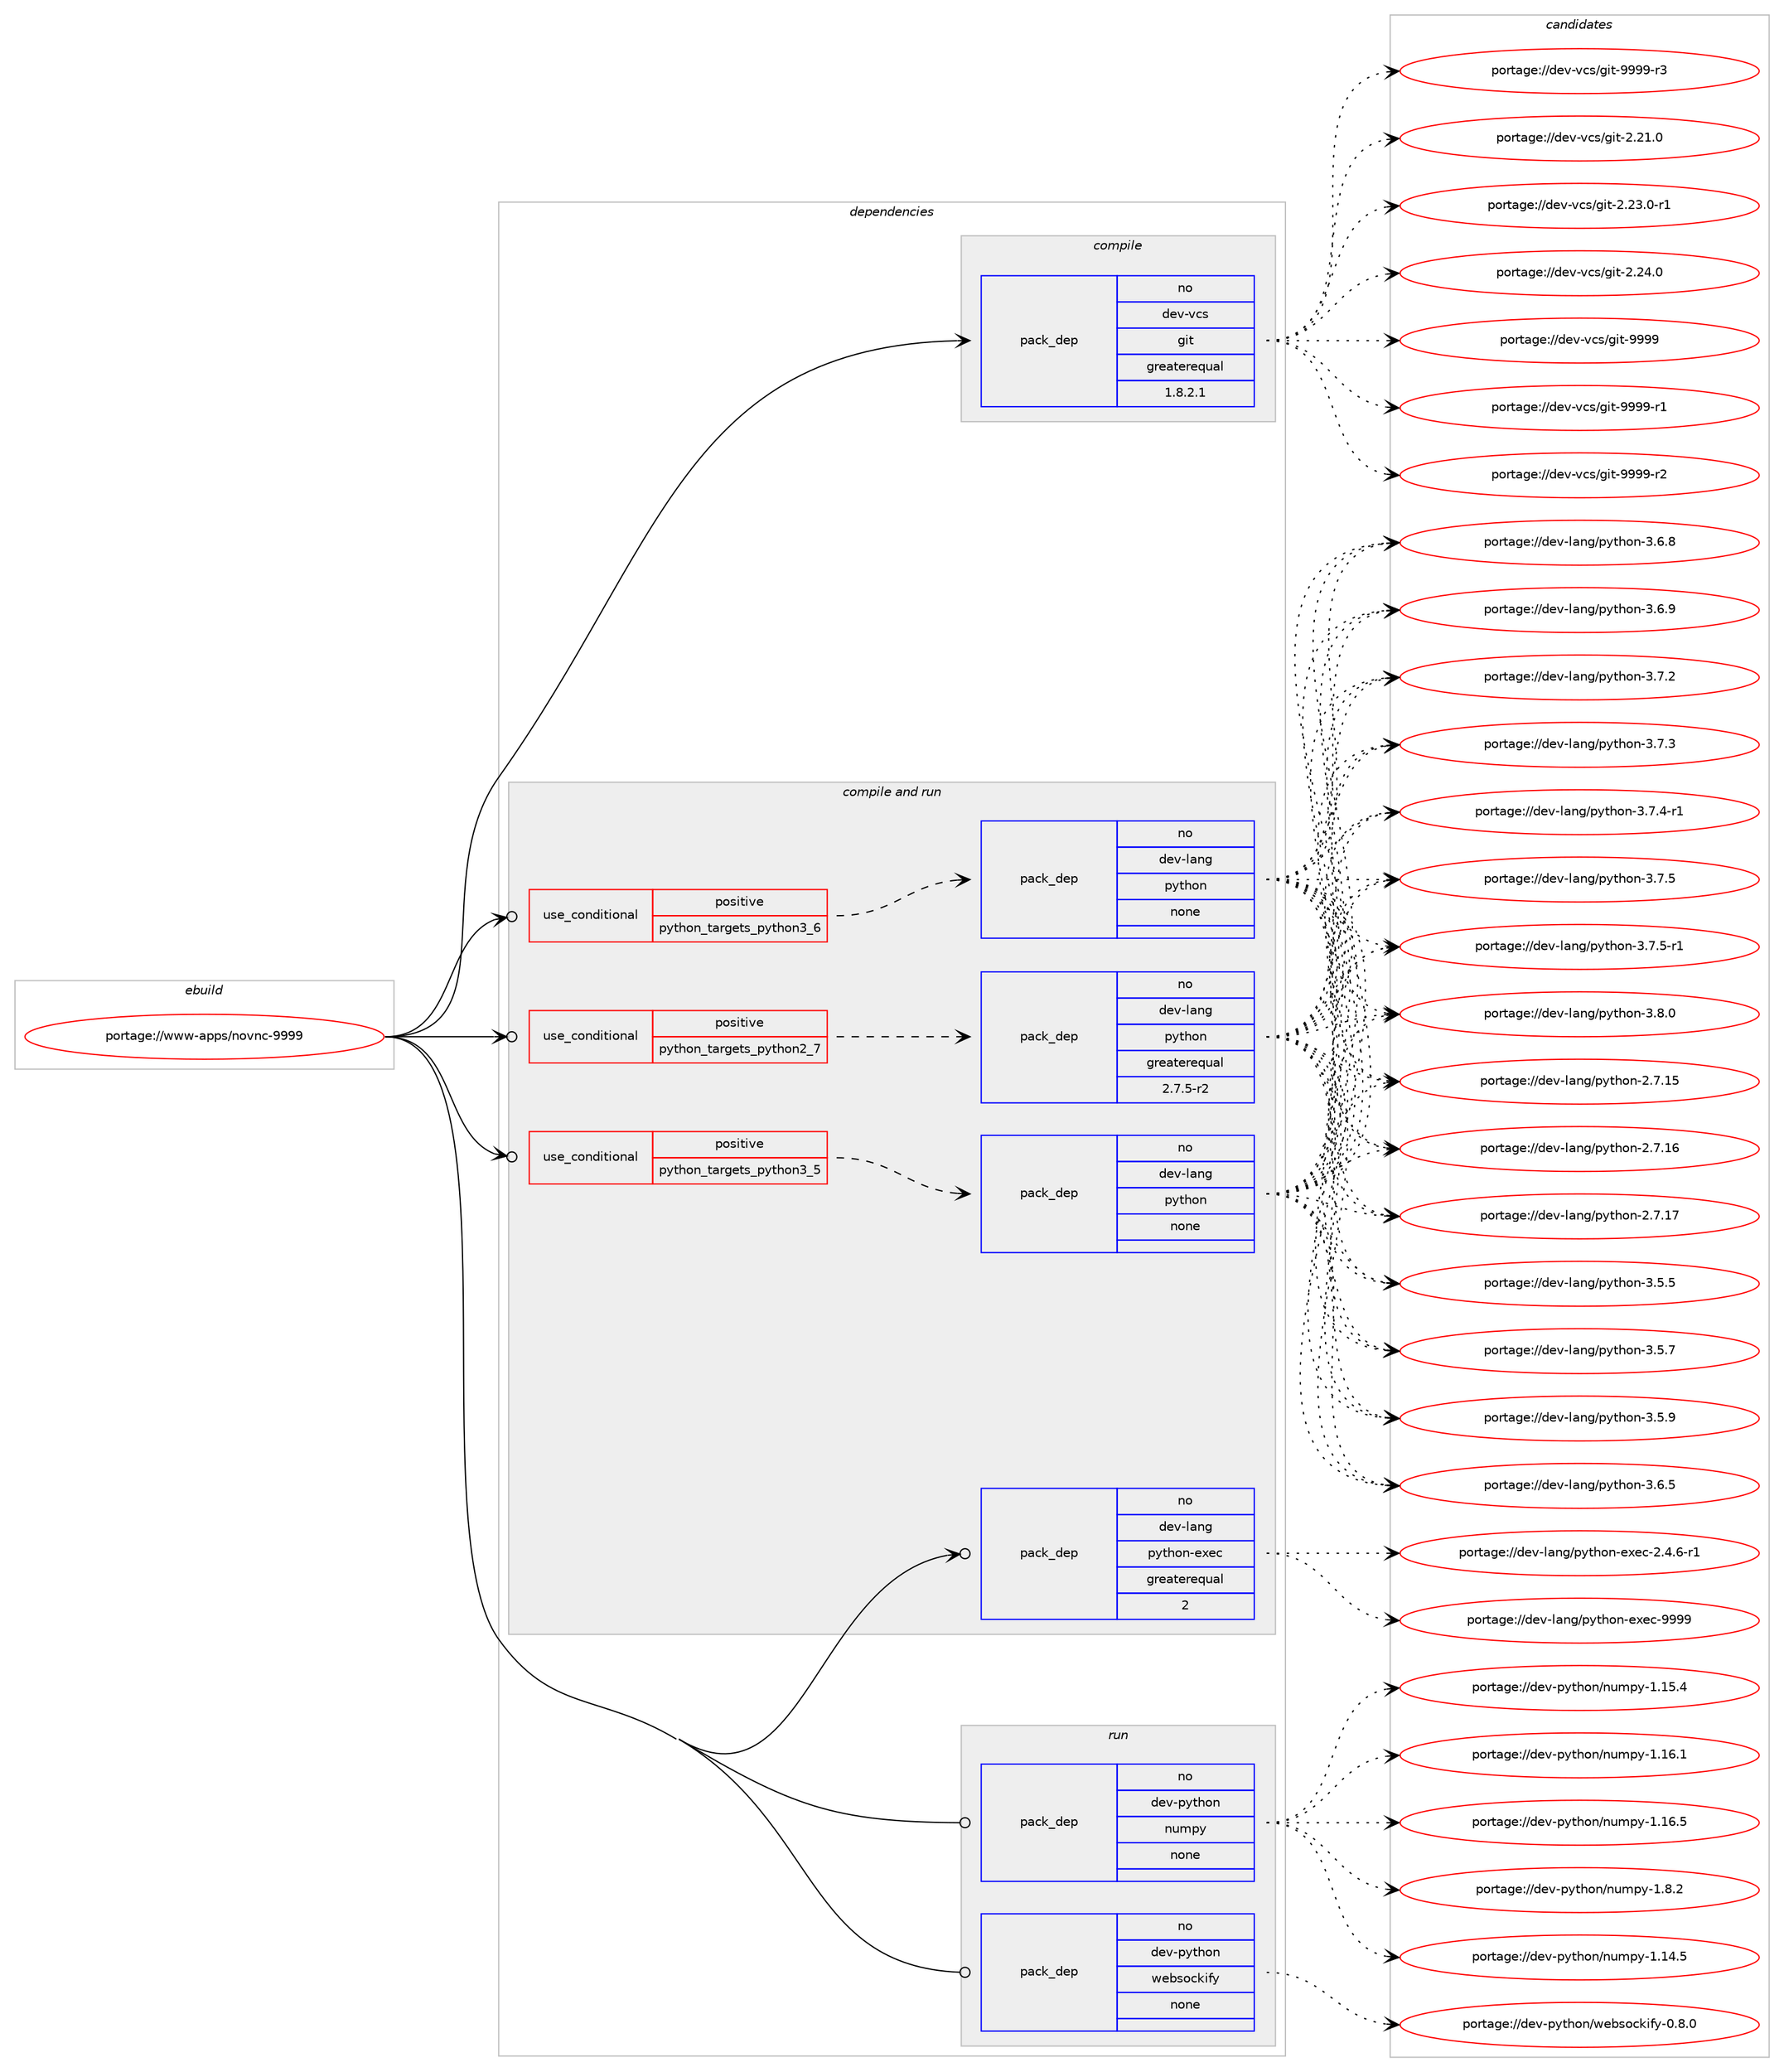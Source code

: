 digraph prolog {

# *************
# Graph options
# *************

newrank=true;
concentrate=true;
compound=true;
graph [rankdir=LR,fontname=Helvetica,fontsize=10,ranksep=1.5];#, ranksep=2.5, nodesep=0.2];
edge  [arrowhead=vee];
node  [fontname=Helvetica,fontsize=10];

# **********
# The ebuild
# **********

subgraph cluster_leftcol {
color=gray;
rank=same;
label=<<i>ebuild</i>>;
id [label="portage://www-apps/novnc-9999", color=red, width=4, href="../www-apps/novnc-9999.svg"];
}

# ****************
# The dependencies
# ****************

subgraph cluster_midcol {
color=gray;
label=<<i>dependencies</i>>;
subgraph cluster_compile {
fillcolor="#eeeeee";
style=filled;
label=<<i>compile</i>>;
subgraph pack325584 {
dependency439043 [label=<<TABLE BORDER="0" CELLBORDER="1" CELLSPACING="0" CELLPADDING="4" WIDTH="220"><TR><TD ROWSPAN="6" CELLPADDING="30">pack_dep</TD></TR><TR><TD WIDTH="110">no</TD></TR><TR><TD>dev-vcs</TD></TR><TR><TD>git</TD></TR><TR><TD>greaterequal</TD></TR><TR><TD>1.8.2.1</TD></TR></TABLE>>, shape=none, color=blue];
}
id:e -> dependency439043:w [weight=20,style="solid",arrowhead="vee"];
}
subgraph cluster_compileandrun {
fillcolor="#eeeeee";
style=filled;
label=<<i>compile and run</i>>;
subgraph cond105679 {
dependency439044 [label=<<TABLE BORDER="0" CELLBORDER="1" CELLSPACING="0" CELLPADDING="4"><TR><TD ROWSPAN="3" CELLPADDING="10">use_conditional</TD></TR><TR><TD>positive</TD></TR><TR><TD>python_targets_python2_7</TD></TR></TABLE>>, shape=none, color=red];
subgraph pack325585 {
dependency439045 [label=<<TABLE BORDER="0" CELLBORDER="1" CELLSPACING="0" CELLPADDING="4" WIDTH="220"><TR><TD ROWSPAN="6" CELLPADDING="30">pack_dep</TD></TR><TR><TD WIDTH="110">no</TD></TR><TR><TD>dev-lang</TD></TR><TR><TD>python</TD></TR><TR><TD>greaterequal</TD></TR><TR><TD>2.7.5-r2</TD></TR></TABLE>>, shape=none, color=blue];
}
dependency439044:e -> dependency439045:w [weight=20,style="dashed",arrowhead="vee"];
}
id:e -> dependency439044:w [weight=20,style="solid",arrowhead="odotvee"];
subgraph cond105680 {
dependency439046 [label=<<TABLE BORDER="0" CELLBORDER="1" CELLSPACING="0" CELLPADDING="4"><TR><TD ROWSPAN="3" CELLPADDING="10">use_conditional</TD></TR><TR><TD>positive</TD></TR><TR><TD>python_targets_python3_5</TD></TR></TABLE>>, shape=none, color=red];
subgraph pack325586 {
dependency439047 [label=<<TABLE BORDER="0" CELLBORDER="1" CELLSPACING="0" CELLPADDING="4" WIDTH="220"><TR><TD ROWSPAN="6" CELLPADDING="30">pack_dep</TD></TR><TR><TD WIDTH="110">no</TD></TR><TR><TD>dev-lang</TD></TR><TR><TD>python</TD></TR><TR><TD>none</TD></TR><TR><TD></TD></TR></TABLE>>, shape=none, color=blue];
}
dependency439046:e -> dependency439047:w [weight=20,style="dashed",arrowhead="vee"];
}
id:e -> dependency439046:w [weight=20,style="solid",arrowhead="odotvee"];
subgraph cond105681 {
dependency439048 [label=<<TABLE BORDER="0" CELLBORDER="1" CELLSPACING="0" CELLPADDING="4"><TR><TD ROWSPAN="3" CELLPADDING="10">use_conditional</TD></TR><TR><TD>positive</TD></TR><TR><TD>python_targets_python3_6</TD></TR></TABLE>>, shape=none, color=red];
subgraph pack325587 {
dependency439049 [label=<<TABLE BORDER="0" CELLBORDER="1" CELLSPACING="0" CELLPADDING="4" WIDTH="220"><TR><TD ROWSPAN="6" CELLPADDING="30">pack_dep</TD></TR><TR><TD WIDTH="110">no</TD></TR><TR><TD>dev-lang</TD></TR><TR><TD>python</TD></TR><TR><TD>none</TD></TR><TR><TD></TD></TR></TABLE>>, shape=none, color=blue];
}
dependency439048:e -> dependency439049:w [weight=20,style="dashed",arrowhead="vee"];
}
id:e -> dependency439048:w [weight=20,style="solid",arrowhead="odotvee"];
subgraph pack325588 {
dependency439050 [label=<<TABLE BORDER="0" CELLBORDER="1" CELLSPACING="0" CELLPADDING="4" WIDTH="220"><TR><TD ROWSPAN="6" CELLPADDING="30">pack_dep</TD></TR><TR><TD WIDTH="110">no</TD></TR><TR><TD>dev-lang</TD></TR><TR><TD>python-exec</TD></TR><TR><TD>greaterequal</TD></TR><TR><TD>2</TD></TR></TABLE>>, shape=none, color=blue];
}
id:e -> dependency439050:w [weight=20,style="solid",arrowhead="odotvee"];
}
subgraph cluster_run {
fillcolor="#eeeeee";
style=filled;
label=<<i>run</i>>;
subgraph pack325589 {
dependency439051 [label=<<TABLE BORDER="0" CELLBORDER="1" CELLSPACING="0" CELLPADDING="4" WIDTH="220"><TR><TD ROWSPAN="6" CELLPADDING="30">pack_dep</TD></TR><TR><TD WIDTH="110">no</TD></TR><TR><TD>dev-python</TD></TR><TR><TD>numpy</TD></TR><TR><TD>none</TD></TR><TR><TD></TD></TR></TABLE>>, shape=none, color=blue];
}
id:e -> dependency439051:w [weight=20,style="solid",arrowhead="odot"];
subgraph pack325590 {
dependency439052 [label=<<TABLE BORDER="0" CELLBORDER="1" CELLSPACING="0" CELLPADDING="4" WIDTH="220"><TR><TD ROWSPAN="6" CELLPADDING="30">pack_dep</TD></TR><TR><TD WIDTH="110">no</TD></TR><TR><TD>dev-python</TD></TR><TR><TD>websockify</TD></TR><TR><TD>none</TD></TR><TR><TD></TD></TR></TABLE>>, shape=none, color=blue];
}
id:e -> dependency439052:w [weight=20,style="solid",arrowhead="odot"];
}
}

# **************
# The candidates
# **************

subgraph cluster_choices {
rank=same;
color=gray;
label=<<i>candidates</i>>;

subgraph choice325584 {
color=black;
nodesep=1;
choiceportage10010111845118991154710310511645504650494648 [label="portage://dev-vcs/git-2.21.0", color=red, width=4,href="../dev-vcs/git-2.21.0.svg"];
choiceportage100101118451189911547103105116455046505146484511449 [label="portage://dev-vcs/git-2.23.0-r1", color=red, width=4,href="../dev-vcs/git-2.23.0-r1.svg"];
choiceportage10010111845118991154710310511645504650524648 [label="portage://dev-vcs/git-2.24.0", color=red, width=4,href="../dev-vcs/git-2.24.0.svg"];
choiceportage1001011184511899115471031051164557575757 [label="portage://dev-vcs/git-9999", color=red, width=4,href="../dev-vcs/git-9999.svg"];
choiceportage10010111845118991154710310511645575757574511449 [label="portage://dev-vcs/git-9999-r1", color=red, width=4,href="../dev-vcs/git-9999-r1.svg"];
choiceportage10010111845118991154710310511645575757574511450 [label="portage://dev-vcs/git-9999-r2", color=red, width=4,href="../dev-vcs/git-9999-r2.svg"];
choiceportage10010111845118991154710310511645575757574511451 [label="portage://dev-vcs/git-9999-r3", color=red, width=4,href="../dev-vcs/git-9999-r3.svg"];
dependency439043:e -> choiceportage10010111845118991154710310511645504650494648:w [style=dotted,weight="100"];
dependency439043:e -> choiceportage100101118451189911547103105116455046505146484511449:w [style=dotted,weight="100"];
dependency439043:e -> choiceportage10010111845118991154710310511645504650524648:w [style=dotted,weight="100"];
dependency439043:e -> choiceportage1001011184511899115471031051164557575757:w [style=dotted,weight="100"];
dependency439043:e -> choiceportage10010111845118991154710310511645575757574511449:w [style=dotted,weight="100"];
dependency439043:e -> choiceportage10010111845118991154710310511645575757574511450:w [style=dotted,weight="100"];
dependency439043:e -> choiceportage10010111845118991154710310511645575757574511451:w [style=dotted,weight="100"];
}
subgraph choice325585 {
color=black;
nodesep=1;
choiceportage10010111845108971101034711212111610411111045504655464953 [label="portage://dev-lang/python-2.7.15", color=red, width=4,href="../dev-lang/python-2.7.15.svg"];
choiceportage10010111845108971101034711212111610411111045504655464954 [label="portage://dev-lang/python-2.7.16", color=red, width=4,href="../dev-lang/python-2.7.16.svg"];
choiceportage10010111845108971101034711212111610411111045504655464955 [label="portage://dev-lang/python-2.7.17", color=red, width=4,href="../dev-lang/python-2.7.17.svg"];
choiceportage100101118451089711010347112121116104111110455146534653 [label="portage://dev-lang/python-3.5.5", color=red, width=4,href="../dev-lang/python-3.5.5.svg"];
choiceportage100101118451089711010347112121116104111110455146534655 [label="portage://dev-lang/python-3.5.7", color=red, width=4,href="../dev-lang/python-3.5.7.svg"];
choiceportage100101118451089711010347112121116104111110455146534657 [label="portage://dev-lang/python-3.5.9", color=red, width=4,href="../dev-lang/python-3.5.9.svg"];
choiceportage100101118451089711010347112121116104111110455146544653 [label="portage://dev-lang/python-3.6.5", color=red, width=4,href="../dev-lang/python-3.6.5.svg"];
choiceportage100101118451089711010347112121116104111110455146544656 [label="portage://dev-lang/python-3.6.8", color=red, width=4,href="../dev-lang/python-3.6.8.svg"];
choiceportage100101118451089711010347112121116104111110455146544657 [label="portage://dev-lang/python-3.6.9", color=red, width=4,href="../dev-lang/python-3.6.9.svg"];
choiceportage100101118451089711010347112121116104111110455146554650 [label="portage://dev-lang/python-3.7.2", color=red, width=4,href="../dev-lang/python-3.7.2.svg"];
choiceportage100101118451089711010347112121116104111110455146554651 [label="portage://dev-lang/python-3.7.3", color=red, width=4,href="../dev-lang/python-3.7.3.svg"];
choiceportage1001011184510897110103471121211161041111104551465546524511449 [label="portage://dev-lang/python-3.7.4-r1", color=red, width=4,href="../dev-lang/python-3.7.4-r1.svg"];
choiceportage100101118451089711010347112121116104111110455146554653 [label="portage://dev-lang/python-3.7.5", color=red, width=4,href="../dev-lang/python-3.7.5.svg"];
choiceportage1001011184510897110103471121211161041111104551465546534511449 [label="portage://dev-lang/python-3.7.5-r1", color=red, width=4,href="../dev-lang/python-3.7.5-r1.svg"];
choiceportage100101118451089711010347112121116104111110455146564648 [label="portage://dev-lang/python-3.8.0", color=red, width=4,href="../dev-lang/python-3.8.0.svg"];
dependency439045:e -> choiceportage10010111845108971101034711212111610411111045504655464953:w [style=dotted,weight="100"];
dependency439045:e -> choiceportage10010111845108971101034711212111610411111045504655464954:w [style=dotted,weight="100"];
dependency439045:e -> choiceportage10010111845108971101034711212111610411111045504655464955:w [style=dotted,weight="100"];
dependency439045:e -> choiceportage100101118451089711010347112121116104111110455146534653:w [style=dotted,weight="100"];
dependency439045:e -> choiceportage100101118451089711010347112121116104111110455146534655:w [style=dotted,weight="100"];
dependency439045:e -> choiceportage100101118451089711010347112121116104111110455146534657:w [style=dotted,weight="100"];
dependency439045:e -> choiceportage100101118451089711010347112121116104111110455146544653:w [style=dotted,weight="100"];
dependency439045:e -> choiceportage100101118451089711010347112121116104111110455146544656:w [style=dotted,weight="100"];
dependency439045:e -> choiceportage100101118451089711010347112121116104111110455146544657:w [style=dotted,weight="100"];
dependency439045:e -> choiceportage100101118451089711010347112121116104111110455146554650:w [style=dotted,weight="100"];
dependency439045:e -> choiceportage100101118451089711010347112121116104111110455146554651:w [style=dotted,weight="100"];
dependency439045:e -> choiceportage1001011184510897110103471121211161041111104551465546524511449:w [style=dotted,weight="100"];
dependency439045:e -> choiceportage100101118451089711010347112121116104111110455146554653:w [style=dotted,weight="100"];
dependency439045:e -> choiceportage1001011184510897110103471121211161041111104551465546534511449:w [style=dotted,weight="100"];
dependency439045:e -> choiceportage100101118451089711010347112121116104111110455146564648:w [style=dotted,weight="100"];
}
subgraph choice325586 {
color=black;
nodesep=1;
choiceportage10010111845108971101034711212111610411111045504655464953 [label="portage://dev-lang/python-2.7.15", color=red, width=4,href="../dev-lang/python-2.7.15.svg"];
choiceportage10010111845108971101034711212111610411111045504655464954 [label="portage://dev-lang/python-2.7.16", color=red, width=4,href="../dev-lang/python-2.7.16.svg"];
choiceportage10010111845108971101034711212111610411111045504655464955 [label="portage://dev-lang/python-2.7.17", color=red, width=4,href="../dev-lang/python-2.7.17.svg"];
choiceportage100101118451089711010347112121116104111110455146534653 [label="portage://dev-lang/python-3.5.5", color=red, width=4,href="../dev-lang/python-3.5.5.svg"];
choiceportage100101118451089711010347112121116104111110455146534655 [label="portage://dev-lang/python-3.5.7", color=red, width=4,href="../dev-lang/python-3.5.7.svg"];
choiceportage100101118451089711010347112121116104111110455146534657 [label="portage://dev-lang/python-3.5.9", color=red, width=4,href="../dev-lang/python-3.5.9.svg"];
choiceportage100101118451089711010347112121116104111110455146544653 [label="portage://dev-lang/python-3.6.5", color=red, width=4,href="../dev-lang/python-3.6.5.svg"];
choiceportage100101118451089711010347112121116104111110455146544656 [label="portage://dev-lang/python-3.6.8", color=red, width=4,href="../dev-lang/python-3.6.8.svg"];
choiceportage100101118451089711010347112121116104111110455146544657 [label="portage://dev-lang/python-3.6.9", color=red, width=4,href="../dev-lang/python-3.6.9.svg"];
choiceportage100101118451089711010347112121116104111110455146554650 [label="portage://dev-lang/python-3.7.2", color=red, width=4,href="../dev-lang/python-3.7.2.svg"];
choiceportage100101118451089711010347112121116104111110455146554651 [label="portage://dev-lang/python-3.7.3", color=red, width=4,href="../dev-lang/python-3.7.3.svg"];
choiceportage1001011184510897110103471121211161041111104551465546524511449 [label="portage://dev-lang/python-3.7.4-r1", color=red, width=4,href="../dev-lang/python-3.7.4-r1.svg"];
choiceportage100101118451089711010347112121116104111110455146554653 [label="portage://dev-lang/python-3.7.5", color=red, width=4,href="../dev-lang/python-3.7.5.svg"];
choiceportage1001011184510897110103471121211161041111104551465546534511449 [label="portage://dev-lang/python-3.7.5-r1", color=red, width=4,href="../dev-lang/python-3.7.5-r1.svg"];
choiceportage100101118451089711010347112121116104111110455146564648 [label="portage://dev-lang/python-3.8.0", color=red, width=4,href="../dev-lang/python-3.8.0.svg"];
dependency439047:e -> choiceportage10010111845108971101034711212111610411111045504655464953:w [style=dotted,weight="100"];
dependency439047:e -> choiceportage10010111845108971101034711212111610411111045504655464954:w [style=dotted,weight="100"];
dependency439047:e -> choiceportage10010111845108971101034711212111610411111045504655464955:w [style=dotted,weight="100"];
dependency439047:e -> choiceportage100101118451089711010347112121116104111110455146534653:w [style=dotted,weight="100"];
dependency439047:e -> choiceportage100101118451089711010347112121116104111110455146534655:w [style=dotted,weight="100"];
dependency439047:e -> choiceportage100101118451089711010347112121116104111110455146534657:w [style=dotted,weight="100"];
dependency439047:e -> choiceportage100101118451089711010347112121116104111110455146544653:w [style=dotted,weight="100"];
dependency439047:e -> choiceportage100101118451089711010347112121116104111110455146544656:w [style=dotted,weight="100"];
dependency439047:e -> choiceportage100101118451089711010347112121116104111110455146544657:w [style=dotted,weight="100"];
dependency439047:e -> choiceportage100101118451089711010347112121116104111110455146554650:w [style=dotted,weight="100"];
dependency439047:e -> choiceportage100101118451089711010347112121116104111110455146554651:w [style=dotted,weight="100"];
dependency439047:e -> choiceportage1001011184510897110103471121211161041111104551465546524511449:w [style=dotted,weight="100"];
dependency439047:e -> choiceportage100101118451089711010347112121116104111110455146554653:w [style=dotted,weight="100"];
dependency439047:e -> choiceportage1001011184510897110103471121211161041111104551465546534511449:w [style=dotted,weight="100"];
dependency439047:e -> choiceportage100101118451089711010347112121116104111110455146564648:w [style=dotted,weight="100"];
}
subgraph choice325587 {
color=black;
nodesep=1;
choiceportage10010111845108971101034711212111610411111045504655464953 [label="portage://dev-lang/python-2.7.15", color=red, width=4,href="../dev-lang/python-2.7.15.svg"];
choiceportage10010111845108971101034711212111610411111045504655464954 [label="portage://dev-lang/python-2.7.16", color=red, width=4,href="../dev-lang/python-2.7.16.svg"];
choiceportage10010111845108971101034711212111610411111045504655464955 [label="portage://dev-lang/python-2.7.17", color=red, width=4,href="../dev-lang/python-2.7.17.svg"];
choiceportage100101118451089711010347112121116104111110455146534653 [label="portage://dev-lang/python-3.5.5", color=red, width=4,href="../dev-lang/python-3.5.5.svg"];
choiceportage100101118451089711010347112121116104111110455146534655 [label="portage://dev-lang/python-3.5.7", color=red, width=4,href="../dev-lang/python-3.5.7.svg"];
choiceportage100101118451089711010347112121116104111110455146534657 [label="portage://dev-lang/python-3.5.9", color=red, width=4,href="../dev-lang/python-3.5.9.svg"];
choiceportage100101118451089711010347112121116104111110455146544653 [label="portage://dev-lang/python-3.6.5", color=red, width=4,href="../dev-lang/python-3.6.5.svg"];
choiceportage100101118451089711010347112121116104111110455146544656 [label="portage://dev-lang/python-3.6.8", color=red, width=4,href="../dev-lang/python-3.6.8.svg"];
choiceportage100101118451089711010347112121116104111110455146544657 [label="portage://dev-lang/python-3.6.9", color=red, width=4,href="../dev-lang/python-3.6.9.svg"];
choiceportage100101118451089711010347112121116104111110455146554650 [label="portage://dev-lang/python-3.7.2", color=red, width=4,href="../dev-lang/python-3.7.2.svg"];
choiceportage100101118451089711010347112121116104111110455146554651 [label="portage://dev-lang/python-3.7.3", color=red, width=4,href="../dev-lang/python-3.7.3.svg"];
choiceportage1001011184510897110103471121211161041111104551465546524511449 [label="portage://dev-lang/python-3.7.4-r1", color=red, width=4,href="../dev-lang/python-3.7.4-r1.svg"];
choiceportage100101118451089711010347112121116104111110455146554653 [label="portage://dev-lang/python-3.7.5", color=red, width=4,href="../dev-lang/python-3.7.5.svg"];
choiceportage1001011184510897110103471121211161041111104551465546534511449 [label="portage://dev-lang/python-3.7.5-r1", color=red, width=4,href="../dev-lang/python-3.7.5-r1.svg"];
choiceportage100101118451089711010347112121116104111110455146564648 [label="portage://dev-lang/python-3.8.0", color=red, width=4,href="../dev-lang/python-3.8.0.svg"];
dependency439049:e -> choiceportage10010111845108971101034711212111610411111045504655464953:w [style=dotted,weight="100"];
dependency439049:e -> choiceportage10010111845108971101034711212111610411111045504655464954:w [style=dotted,weight="100"];
dependency439049:e -> choiceportage10010111845108971101034711212111610411111045504655464955:w [style=dotted,weight="100"];
dependency439049:e -> choiceportage100101118451089711010347112121116104111110455146534653:w [style=dotted,weight="100"];
dependency439049:e -> choiceportage100101118451089711010347112121116104111110455146534655:w [style=dotted,weight="100"];
dependency439049:e -> choiceportage100101118451089711010347112121116104111110455146534657:w [style=dotted,weight="100"];
dependency439049:e -> choiceportage100101118451089711010347112121116104111110455146544653:w [style=dotted,weight="100"];
dependency439049:e -> choiceportage100101118451089711010347112121116104111110455146544656:w [style=dotted,weight="100"];
dependency439049:e -> choiceportage100101118451089711010347112121116104111110455146544657:w [style=dotted,weight="100"];
dependency439049:e -> choiceportage100101118451089711010347112121116104111110455146554650:w [style=dotted,weight="100"];
dependency439049:e -> choiceportage100101118451089711010347112121116104111110455146554651:w [style=dotted,weight="100"];
dependency439049:e -> choiceportage1001011184510897110103471121211161041111104551465546524511449:w [style=dotted,weight="100"];
dependency439049:e -> choiceportage100101118451089711010347112121116104111110455146554653:w [style=dotted,weight="100"];
dependency439049:e -> choiceportage1001011184510897110103471121211161041111104551465546534511449:w [style=dotted,weight="100"];
dependency439049:e -> choiceportage100101118451089711010347112121116104111110455146564648:w [style=dotted,weight="100"];
}
subgraph choice325588 {
color=black;
nodesep=1;
choiceportage10010111845108971101034711212111610411111045101120101994550465246544511449 [label="portage://dev-lang/python-exec-2.4.6-r1", color=red, width=4,href="../dev-lang/python-exec-2.4.6-r1.svg"];
choiceportage10010111845108971101034711212111610411111045101120101994557575757 [label="portage://dev-lang/python-exec-9999", color=red, width=4,href="../dev-lang/python-exec-9999.svg"];
dependency439050:e -> choiceportage10010111845108971101034711212111610411111045101120101994550465246544511449:w [style=dotted,weight="100"];
dependency439050:e -> choiceportage10010111845108971101034711212111610411111045101120101994557575757:w [style=dotted,weight="100"];
}
subgraph choice325589 {
color=black;
nodesep=1;
choiceportage100101118451121211161041111104711011710911212145494649524653 [label="portage://dev-python/numpy-1.14.5", color=red, width=4,href="../dev-python/numpy-1.14.5.svg"];
choiceportage100101118451121211161041111104711011710911212145494649534652 [label="portage://dev-python/numpy-1.15.4", color=red, width=4,href="../dev-python/numpy-1.15.4.svg"];
choiceportage100101118451121211161041111104711011710911212145494649544649 [label="portage://dev-python/numpy-1.16.1", color=red, width=4,href="../dev-python/numpy-1.16.1.svg"];
choiceportage100101118451121211161041111104711011710911212145494649544653 [label="portage://dev-python/numpy-1.16.5", color=red, width=4,href="../dev-python/numpy-1.16.5.svg"];
choiceportage1001011184511212111610411111047110117109112121454946564650 [label="portage://dev-python/numpy-1.8.2", color=red, width=4,href="../dev-python/numpy-1.8.2.svg"];
dependency439051:e -> choiceportage100101118451121211161041111104711011710911212145494649524653:w [style=dotted,weight="100"];
dependency439051:e -> choiceportage100101118451121211161041111104711011710911212145494649534652:w [style=dotted,weight="100"];
dependency439051:e -> choiceportage100101118451121211161041111104711011710911212145494649544649:w [style=dotted,weight="100"];
dependency439051:e -> choiceportage100101118451121211161041111104711011710911212145494649544653:w [style=dotted,weight="100"];
dependency439051:e -> choiceportage1001011184511212111610411111047110117109112121454946564650:w [style=dotted,weight="100"];
}
subgraph choice325590 {
color=black;
nodesep=1;
choiceportage10010111845112121116104111110471191019811511199107105102121454846564648 [label="portage://dev-python/websockify-0.8.0", color=red, width=4,href="../dev-python/websockify-0.8.0.svg"];
dependency439052:e -> choiceportage10010111845112121116104111110471191019811511199107105102121454846564648:w [style=dotted,weight="100"];
}
}

}
